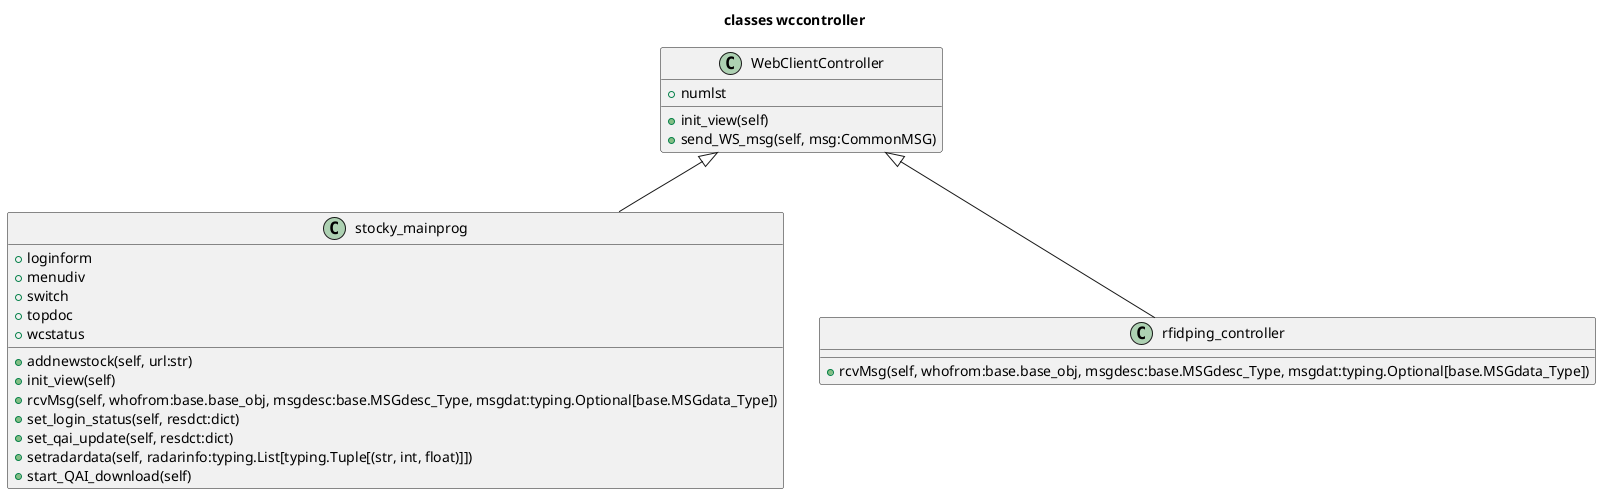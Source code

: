 @startuml
title classes wccontroller
class WebClientController {
    +numlst
    +init_view(self)
    +send_WS_msg(self, msg:CommonMSG)
}
class stocky_mainprog {
    +loginform
    +menudiv
    +switch
    +topdoc
    +wcstatus
    +addnewstock(self, url:str)
    +init_view(self)
    +rcvMsg(self, whofrom:base.base_obj, msgdesc:base.MSGdesc_Type, msgdat:typing.Optional[base.MSGdata_Type])
    +set_login_status(self, resdct:dict)
    +set_qai_update(self, resdct:dict)
    +setradardata(self, radarinfo:typing.List[typing.Tuple[(str, int, float)]])
    +start_QAI_download(self)
}
class rfidping_controller {
    +rcvMsg(self, whofrom:base.base_obj, msgdesc:base.MSGdesc_Type, msgdat:typing.Optional[base.MSGdata_Type])
}

WebClientController <|-- stocky_mainprog
WebClientController <|-- rfidping_controller

@enduml
